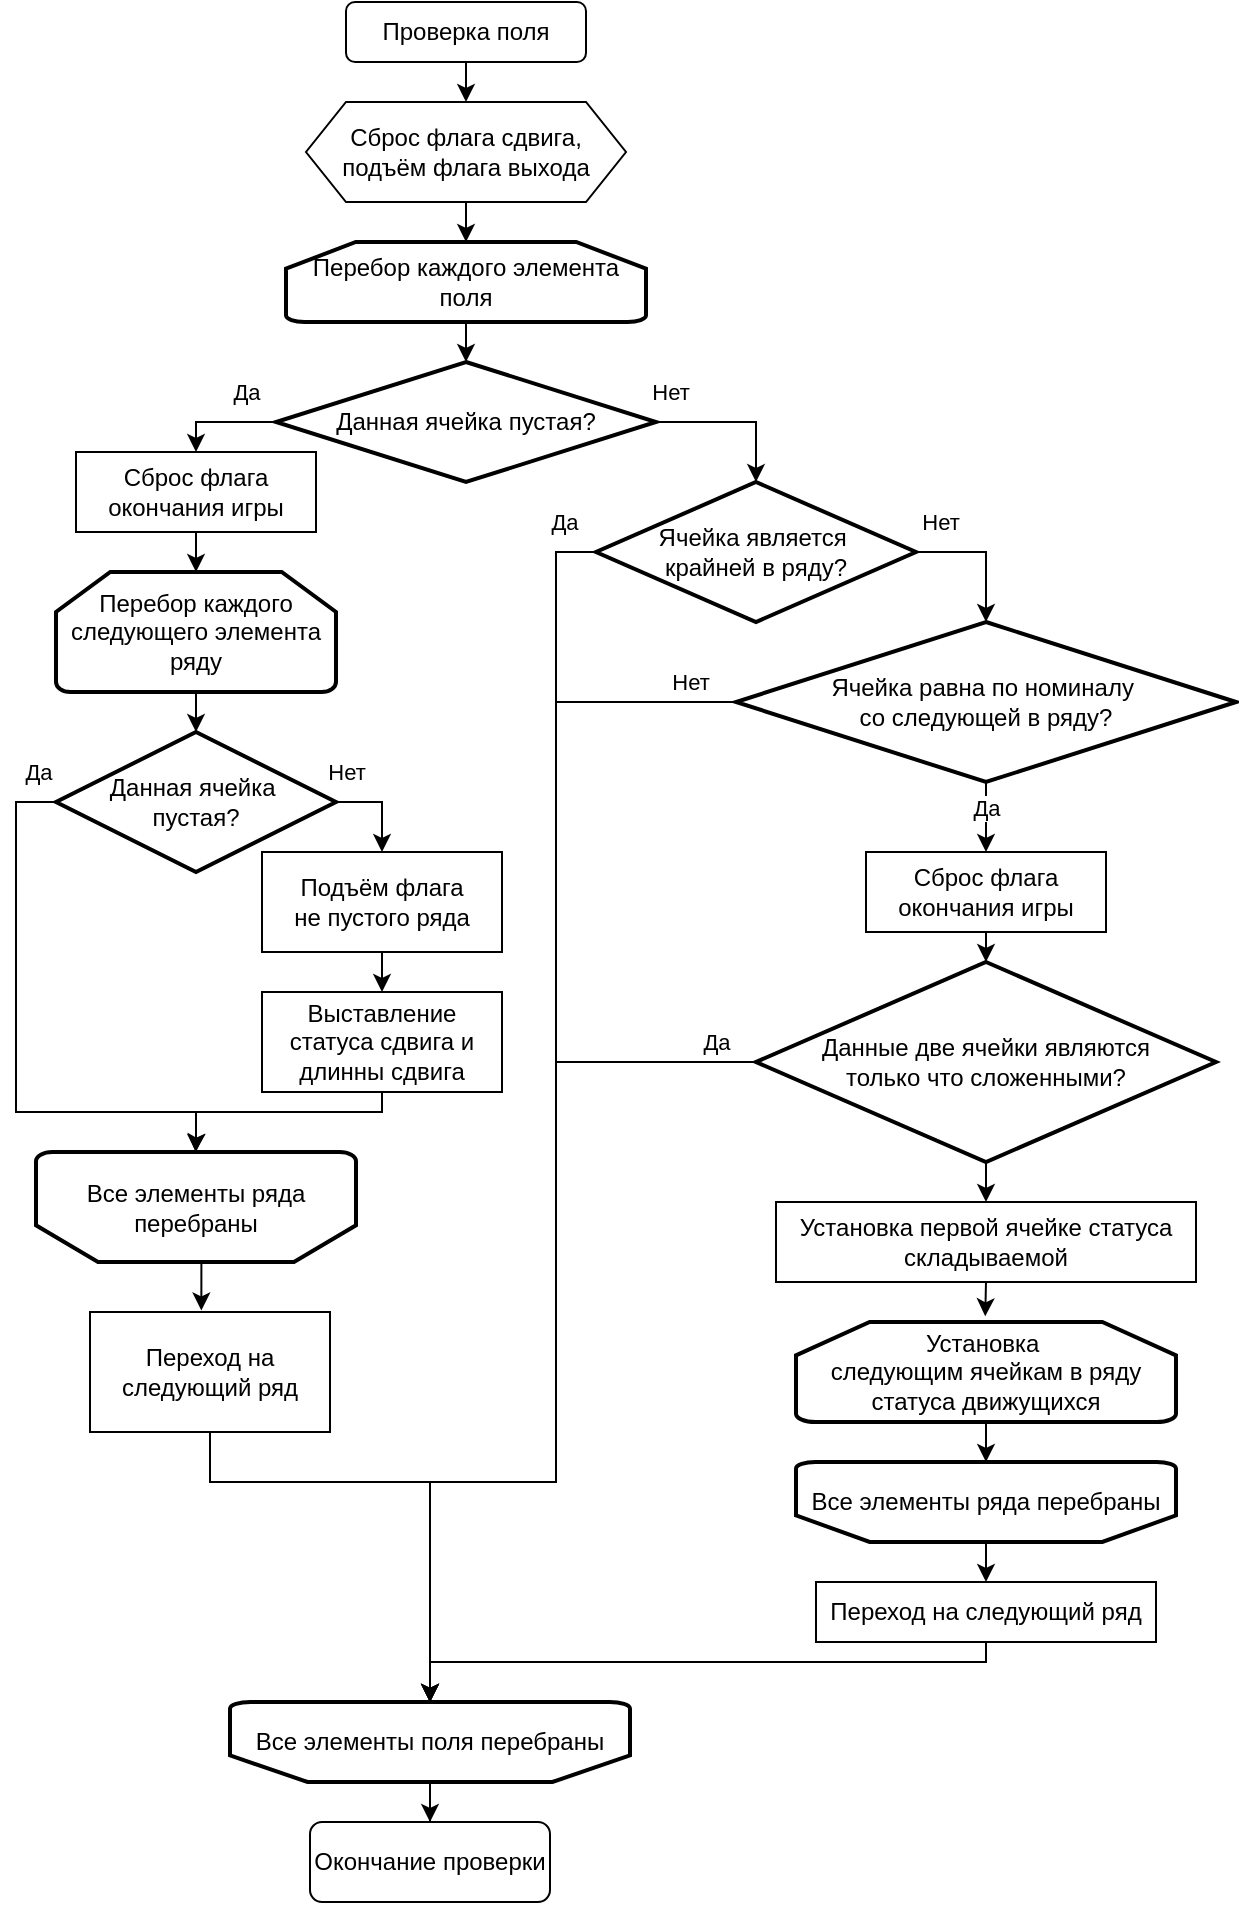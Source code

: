 <mxfile version="24.4.13" type="device">
  <diagram name="Page-1" id="kswKBEQnIuu8OZGL_W8U">
    <mxGraphModel dx="1247" dy="766" grid="1" gridSize="10" guides="1" tooltips="1" connect="1" arrows="1" fold="1" page="1" pageScale="1" pageWidth="827" pageHeight="1169" math="0" shadow="0">
      <root>
        <mxCell id="0" />
        <mxCell id="1" parent="0" />
        <mxCell id="zzUTuIw00_uJumNGZCgH-4" style="edgeStyle=orthogonalEdgeStyle;rounded=0;orthogonalLoop=1;jettySize=auto;html=1;exitX=0.5;exitY=1;exitDx=0;exitDy=0;entryX=0.5;entryY=0;entryDx=0;entryDy=0;" edge="1" parent="1" source="zzUTuIw00_uJumNGZCgH-1" target="zzUTuIw00_uJumNGZCgH-3">
          <mxGeometry relative="1" as="geometry" />
        </mxCell>
        <mxCell id="zzUTuIw00_uJumNGZCgH-1" value="Проверка поля" style="rounded=1;whiteSpace=wrap;html=1;" vertex="1" parent="1">
          <mxGeometry x="375" width="120" height="30" as="geometry" />
        </mxCell>
        <mxCell id="zzUTuIw00_uJumNGZCgH-2" value="Окончание проверки" style="rounded=1;whiteSpace=wrap;html=1;" vertex="1" parent="1">
          <mxGeometry x="357" y="910" width="120" height="40" as="geometry" />
        </mxCell>
        <mxCell id="zzUTuIw00_uJumNGZCgH-3" value="&lt;div&gt;Сброс флага сдвига,&lt;/div&gt;&lt;div&gt;подъём флага выхода&lt;br&gt;&lt;/div&gt;" style="shape=hexagon;perimeter=hexagonPerimeter2;whiteSpace=wrap;html=1;fixedSize=1;" vertex="1" parent="1">
          <mxGeometry x="355" y="50" width="160" height="50" as="geometry" />
        </mxCell>
        <mxCell id="zzUTuIw00_uJumNGZCgH-6" value="Перебор каждого элемента поля" style="strokeWidth=2;html=1;shape=mxgraph.flowchart.loop_limit;whiteSpace=wrap;" vertex="1" parent="1">
          <mxGeometry x="345" y="120" width="180" height="40" as="geometry" />
        </mxCell>
        <mxCell id="zzUTuIw00_uJumNGZCgH-59" style="edgeStyle=orthogonalEdgeStyle;rounded=0;orthogonalLoop=1;jettySize=auto;html=1;exitX=0.5;exitY=0;exitDx=0;exitDy=0;exitPerimeter=0;" edge="1" parent="1" source="zzUTuIw00_uJumNGZCgH-7" target="zzUTuIw00_uJumNGZCgH-2">
          <mxGeometry relative="1" as="geometry" />
        </mxCell>
        <mxCell id="zzUTuIw00_uJumNGZCgH-7" value="Все элементы поля перебраны" style="strokeWidth=2;html=1;shape=mxgraph.flowchart.loop_limit;whiteSpace=wrap;flipV=1;" vertex="1" parent="1">
          <mxGeometry x="317" y="850" width="200" height="40" as="geometry" />
        </mxCell>
        <mxCell id="zzUTuIw00_uJumNGZCgH-8" style="edgeStyle=orthogonalEdgeStyle;rounded=0;orthogonalLoop=1;jettySize=auto;html=1;exitX=0.5;exitY=1;exitDx=0;exitDy=0;entryX=0.5;entryY=0;entryDx=0;entryDy=0;entryPerimeter=0;" edge="1" parent="1" source="zzUTuIw00_uJumNGZCgH-3" target="zzUTuIw00_uJumNGZCgH-6">
          <mxGeometry relative="1" as="geometry">
            <Array as="points">
              <mxPoint x="435" y="110" />
              <mxPoint x="435" y="110" />
            </Array>
          </mxGeometry>
        </mxCell>
        <mxCell id="zzUTuIw00_uJumNGZCgH-12" style="edgeStyle=orthogonalEdgeStyle;rounded=0;orthogonalLoop=1;jettySize=auto;html=1;exitX=0;exitY=0.5;exitDx=0;exitDy=0;exitPerimeter=0;entryX=0.5;entryY=0;entryDx=0;entryDy=0;" edge="1" parent="1" source="zzUTuIw00_uJumNGZCgH-9" target="zzUTuIw00_uJumNGZCgH-11">
          <mxGeometry relative="1" as="geometry">
            <mxPoint x="340" y="205" as="sourcePoint" />
            <Array as="points">
              <mxPoint x="300" y="210" />
            </Array>
          </mxGeometry>
        </mxCell>
        <mxCell id="zzUTuIw00_uJumNGZCgH-13" value="Да" style="edgeLabel;html=1;align=center;verticalAlign=middle;resizable=0;points=[];" vertex="1" connectable="0" parent="zzUTuIw00_uJumNGZCgH-12">
          <mxGeometry x="-0.459" y="-1" relative="1" as="geometry">
            <mxPoint y="-14" as="offset" />
          </mxGeometry>
        </mxCell>
        <mxCell id="zzUTuIw00_uJumNGZCgH-9" value="Данная ячейка пустая?" style="strokeWidth=2;html=1;shape=mxgraph.flowchart.decision;whiteSpace=wrap;" vertex="1" parent="1">
          <mxGeometry x="340" y="180" width="190" height="60" as="geometry" />
        </mxCell>
        <mxCell id="zzUTuIw00_uJumNGZCgH-10" style="edgeStyle=orthogonalEdgeStyle;rounded=0;orthogonalLoop=1;jettySize=auto;html=1;exitX=0.5;exitY=1;exitDx=0;exitDy=0;exitPerimeter=0;entryX=0.5;entryY=0;entryDx=0;entryDy=0;entryPerimeter=0;" edge="1" parent="1" source="zzUTuIw00_uJumNGZCgH-6" target="zzUTuIw00_uJumNGZCgH-9">
          <mxGeometry relative="1" as="geometry" />
        </mxCell>
        <mxCell id="zzUTuIw00_uJumNGZCgH-11" value="Сброс флага окончания игры" style="rounded=0;whiteSpace=wrap;html=1;" vertex="1" parent="1">
          <mxGeometry x="240" y="225" width="120" height="40" as="geometry" />
        </mxCell>
        <mxCell id="zzUTuIw00_uJumNGZCgH-14" value="Перебор каждого следующего элемента ряду" style="strokeWidth=2;html=1;shape=mxgraph.flowchart.loop_limit;whiteSpace=wrap;" vertex="1" parent="1">
          <mxGeometry x="230" y="285" width="140" height="60" as="geometry" />
        </mxCell>
        <mxCell id="zzUTuIw00_uJumNGZCgH-15" value="Все элементы ряда перебраны" style="strokeWidth=2;html=1;shape=mxgraph.flowchart.loop_limit;whiteSpace=wrap;flipV=1;" vertex="1" parent="1">
          <mxGeometry x="220" y="575" width="160" height="55" as="geometry" />
        </mxCell>
        <mxCell id="zzUTuIw00_uJumNGZCgH-18" style="edgeStyle=orthogonalEdgeStyle;rounded=0;orthogonalLoop=1;jettySize=auto;html=1;exitX=0;exitY=0.5;exitDx=0;exitDy=0;exitPerimeter=0;entryX=0.5;entryY=1;entryDx=0;entryDy=0;entryPerimeter=0;" edge="1" parent="1" source="zzUTuIw00_uJumNGZCgH-16" target="zzUTuIw00_uJumNGZCgH-15">
          <mxGeometry relative="1" as="geometry">
            <mxPoint x="290" y="565" as="targetPoint" />
            <Array as="points">
              <mxPoint x="210" y="400" />
              <mxPoint x="210" y="555" />
              <mxPoint x="300" y="555" />
            </Array>
          </mxGeometry>
        </mxCell>
        <mxCell id="zzUTuIw00_uJumNGZCgH-19" value="Да" style="edgeLabel;html=1;align=center;verticalAlign=middle;resizable=0;points=[];" vertex="1" connectable="0" parent="zzUTuIw00_uJumNGZCgH-18">
          <mxGeometry x="-0.934" relative="1" as="geometry">
            <mxPoint y="-15" as="offset" />
          </mxGeometry>
        </mxCell>
        <mxCell id="zzUTuIw00_uJumNGZCgH-21" style="edgeStyle=orthogonalEdgeStyle;rounded=0;orthogonalLoop=1;jettySize=auto;html=1;exitX=1;exitY=0.5;exitDx=0;exitDy=0;exitPerimeter=0;entryX=0.5;entryY=0;entryDx=0;entryDy=0;" edge="1" parent="1" source="zzUTuIw00_uJumNGZCgH-16" target="zzUTuIw00_uJumNGZCgH-20">
          <mxGeometry relative="1" as="geometry" />
        </mxCell>
        <mxCell id="zzUTuIw00_uJumNGZCgH-22" value="Нет" style="edgeLabel;html=1;align=center;verticalAlign=middle;resizable=0;points=[];" vertex="1" connectable="0" parent="zzUTuIw00_uJumNGZCgH-21">
          <mxGeometry x="-0.66" y="2" relative="1" as="geometry">
            <mxPoint x="-3" y="-13" as="offset" />
          </mxGeometry>
        </mxCell>
        <mxCell id="zzUTuIw00_uJumNGZCgH-16" value="&lt;div&gt;Данная ячейка&amp;nbsp;&lt;/div&gt;&lt;div&gt;пустая?&lt;/div&gt;" style="strokeWidth=2;html=1;shape=mxgraph.flowchart.decision;whiteSpace=wrap;" vertex="1" parent="1">
          <mxGeometry x="230" y="365" width="140" height="70" as="geometry" />
        </mxCell>
        <mxCell id="zzUTuIw00_uJumNGZCgH-17" style="edgeStyle=orthogonalEdgeStyle;rounded=0;orthogonalLoop=1;jettySize=auto;html=1;exitX=0.5;exitY=1;exitDx=0;exitDy=0;exitPerimeter=0;entryX=0.5;entryY=0;entryDx=0;entryDy=0;entryPerimeter=0;" edge="1" parent="1" source="zzUTuIw00_uJumNGZCgH-14" target="zzUTuIw00_uJumNGZCgH-16">
          <mxGeometry relative="1" as="geometry" />
        </mxCell>
        <mxCell id="zzUTuIw00_uJumNGZCgH-29" style="edgeStyle=orthogonalEdgeStyle;rounded=0;orthogonalLoop=1;jettySize=auto;html=1;exitX=0.5;exitY=1;exitDx=0;exitDy=0;entryX=0.5;entryY=0;entryDx=0;entryDy=0;" edge="1" parent="1" source="zzUTuIw00_uJumNGZCgH-20" target="zzUTuIw00_uJumNGZCgH-27">
          <mxGeometry relative="1" as="geometry" />
        </mxCell>
        <mxCell id="zzUTuIw00_uJumNGZCgH-20" value="&lt;div&gt;Подъём флага&lt;/div&gt;&lt;div&gt;не пустого ряда&lt;br&gt;&lt;/div&gt;" style="rounded=0;whiteSpace=wrap;html=1;" vertex="1" parent="1">
          <mxGeometry x="333" y="425" width="120" height="50" as="geometry" />
        </mxCell>
        <mxCell id="zzUTuIw00_uJumNGZCgH-23" value="&lt;div&gt;Переход на следующий ряд&lt;br&gt;&lt;/div&gt;" style="rounded=0;whiteSpace=wrap;html=1;" vertex="1" parent="1">
          <mxGeometry x="247" y="655" width="120" height="60" as="geometry" />
        </mxCell>
        <mxCell id="zzUTuIw00_uJumNGZCgH-24" style="edgeStyle=orthogonalEdgeStyle;rounded=0;orthogonalLoop=1;jettySize=auto;html=1;exitX=0.5;exitY=0;exitDx=0;exitDy=0;exitPerimeter=0;entryX=0.464;entryY=-0.013;entryDx=0;entryDy=0;entryPerimeter=0;" edge="1" parent="1" source="zzUTuIw00_uJumNGZCgH-15" target="zzUTuIw00_uJumNGZCgH-23">
          <mxGeometry relative="1" as="geometry" />
        </mxCell>
        <mxCell id="zzUTuIw00_uJumNGZCgH-25" style="edgeStyle=orthogonalEdgeStyle;rounded=0;orthogonalLoop=1;jettySize=auto;html=1;exitX=0.5;exitY=1;exitDx=0;exitDy=0;entryX=0.5;entryY=1;entryDx=0;entryDy=0;entryPerimeter=0;" edge="1" parent="1" source="zzUTuIw00_uJumNGZCgH-23" target="zzUTuIw00_uJumNGZCgH-7">
          <mxGeometry relative="1" as="geometry">
            <mxPoint x="420" y="761" as="targetPoint" />
            <Array as="points">
              <mxPoint x="307" y="740" />
              <mxPoint x="417" y="740" />
            </Array>
          </mxGeometry>
        </mxCell>
        <mxCell id="zzUTuIw00_uJumNGZCgH-26" style="edgeStyle=orthogonalEdgeStyle;rounded=0;orthogonalLoop=1;jettySize=auto;html=1;exitX=0.5;exitY=1;exitDx=0;exitDy=0;entryX=0.5;entryY=0;entryDx=0;entryDy=0;entryPerimeter=0;" edge="1" parent="1" source="zzUTuIw00_uJumNGZCgH-11" target="zzUTuIw00_uJumNGZCgH-14">
          <mxGeometry relative="1" as="geometry" />
        </mxCell>
        <mxCell id="zzUTuIw00_uJumNGZCgH-28" style="edgeStyle=orthogonalEdgeStyle;rounded=0;orthogonalLoop=1;jettySize=auto;html=1;exitX=0.5;exitY=1;exitDx=0;exitDy=0;entryX=0.498;entryY=1.004;entryDx=0;entryDy=0;entryPerimeter=0;" edge="1" parent="1" source="zzUTuIw00_uJumNGZCgH-27" target="zzUTuIw00_uJumNGZCgH-15">
          <mxGeometry relative="1" as="geometry">
            <mxPoint x="300" y="575" as="targetPoint" />
            <Array as="points">
              <mxPoint x="393" y="555" />
              <mxPoint x="300" y="555" />
              <mxPoint x="300" y="570" />
              <mxPoint x="300" y="570" />
            </Array>
          </mxGeometry>
        </mxCell>
        <mxCell id="zzUTuIw00_uJumNGZCgH-27" value="Выставление статуса сдвига и длинны сдвига" style="rounded=0;whiteSpace=wrap;html=1;" vertex="1" parent="1">
          <mxGeometry x="333" y="495" width="120" height="50" as="geometry" />
        </mxCell>
        <mxCell id="zzUTuIw00_uJumNGZCgH-37" style="edgeStyle=orthogonalEdgeStyle;rounded=0;orthogonalLoop=1;jettySize=auto;html=1;exitX=1;exitY=0.5;exitDx=0;exitDy=0;exitPerimeter=0;" edge="1" parent="1" source="zzUTuIw00_uJumNGZCgH-30" target="zzUTuIw00_uJumNGZCgH-36">
          <mxGeometry relative="1" as="geometry" />
        </mxCell>
        <mxCell id="zzUTuIw00_uJumNGZCgH-38" value="Нет" style="edgeLabel;html=1;align=center;verticalAlign=middle;resizable=0;points=[];" vertex="1" connectable="0" parent="zzUTuIw00_uJumNGZCgH-37">
          <mxGeometry x="-0.669" y="-2" relative="1" as="geometry">
            <mxPoint y="-17" as="offset" />
          </mxGeometry>
        </mxCell>
        <mxCell id="zzUTuIw00_uJumNGZCgH-30" value="&lt;div&gt;Ячейка является&amp;nbsp;&lt;/div&gt;&lt;div&gt;крайней в ряду?&lt;/div&gt;" style="strokeWidth=2;html=1;shape=mxgraph.flowchart.decision;whiteSpace=wrap;" vertex="1" parent="1">
          <mxGeometry x="500" y="240" width="160" height="70" as="geometry" />
        </mxCell>
        <mxCell id="zzUTuIw00_uJumNGZCgH-32" style="edgeStyle=orthogonalEdgeStyle;rounded=0;orthogonalLoop=1;jettySize=auto;html=1;exitX=1;exitY=0.5;exitDx=0;exitDy=0;exitPerimeter=0;entryX=0.5;entryY=0;entryDx=0;entryDy=0;entryPerimeter=0;" edge="1" parent="1" source="zzUTuIw00_uJumNGZCgH-9" target="zzUTuIw00_uJumNGZCgH-30">
          <mxGeometry relative="1" as="geometry" />
        </mxCell>
        <mxCell id="zzUTuIw00_uJumNGZCgH-33" value="Нет" style="edgeLabel;html=1;align=center;verticalAlign=middle;resizable=0;points=[];" vertex="1" connectable="0" parent="zzUTuIw00_uJumNGZCgH-32">
          <mxGeometry x="-0.586" y="-3" relative="1" as="geometry">
            <mxPoint x="-10" y="-18" as="offset" />
          </mxGeometry>
        </mxCell>
        <mxCell id="zzUTuIw00_uJumNGZCgH-34" style="edgeStyle=orthogonalEdgeStyle;rounded=0;orthogonalLoop=1;jettySize=auto;html=1;exitX=0;exitY=0.5;exitDx=0;exitDy=0;exitPerimeter=0;entryX=0.5;entryY=1;entryDx=0;entryDy=0;entryPerimeter=0;" edge="1" parent="1" source="zzUTuIw00_uJumNGZCgH-30" target="zzUTuIw00_uJumNGZCgH-7">
          <mxGeometry relative="1" as="geometry">
            <mxPoint x="420" y="940" as="targetPoint" />
            <Array as="points">
              <mxPoint x="480" y="275" />
              <mxPoint x="480" y="740" />
              <mxPoint x="417" y="740" />
            </Array>
          </mxGeometry>
        </mxCell>
        <mxCell id="zzUTuIw00_uJumNGZCgH-35" value="Да" style="edgeLabel;html=1;align=center;verticalAlign=middle;resizable=0;points=[];" vertex="1" connectable="0" parent="zzUTuIw00_uJumNGZCgH-34">
          <mxGeometry x="-0.946" y="1" relative="1" as="geometry">
            <mxPoint x="2" y="-16" as="offset" />
          </mxGeometry>
        </mxCell>
        <mxCell id="zzUTuIw00_uJumNGZCgH-39" style="edgeStyle=orthogonalEdgeStyle;rounded=0;orthogonalLoop=1;jettySize=auto;html=1;exitX=0;exitY=0.5;exitDx=0;exitDy=0;exitPerimeter=0;entryX=0.5;entryY=1;entryDx=0;entryDy=0;entryPerimeter=0;" edge="1" parent="1" source="zzUTuIw00_uJumNGZCgH-36" target="zzUTuIw00_uJumNGZCgH-7">
          <mxGeometry relative="1" as="geometry">
            <mxPoint x="420" y="760" as="targetPoint" />
            <Array as="points">
              <mxPoint x="480" y="350" />
              <mxPoint x="480" y="740" />
              <mxPoint x="417" y="740" />
            </Array>
          </mxGeometry>
        </mxCell>
        <mxCell id="zzUTuIw00_uJumNGZCgH-40" value="Нет" style="edgeLabel;html=1;align=center;verticalAlign=middle;resizable=0;points=[];" vertex="1" connectable="0" parent="zzUTuIw00_uJumNGZCgH-39">
          <mxGeometry x="-0.929" y="-1" relative="1" as="geometry">
            <mxPoint y="-9" as="offset" />
          </mxGeometry>
        </mxCell>
        <mxCell id="zzUTuIw00_uJumNGZCgH-42" style="edgeStyle=orthogonalEdgeStyle;rounded=0;orthogonalLoop=1;jettySize=auto;html=1;exitX=0.5;exitY=1;exitDx=0;exitDy=0;exitPerimeter=0;entryX=0.5;entryY=0;entryDx=0;entryDy=0;" edge="1" parent="1" source="zzUTuIw00_uJumNGZCgH-36" target="zzUTuIw00_uJumNGZCgH-41">
          <mxGeometry relative="1" as="geometry" />
        </mxCell>
        <mxCell id="zzUTuIw00_uJumNGZCgH-43" value="Да" style="edgeLabel;html=1;align=center;verticalAlign=middle;resizable=0;points=[];" vertex="1" connectable="0" parent="zzUTuIw00_uJumNGZCgH-42">
          <mxGeometry x="0.038" y="-2" relative="1" as="geometry">
            <mxPoint x="2" y="-5" as="offset" />
          </mxGeometry>
        </mxCell>
        <mxCell id="zzUTuIw00_uJumNGZCgH-36" value="&lt;div&gt;Ячейка равна по номиналу&amp;nbsp;&lt;/div&gt;&lt;div&gt;со следующей в ряду?&lt;/div&gt;" style="strokeWidth=2;html=1;shape=mxgraph.flowchart.decision;whiteSpace=wrap;" vertex="1" parent="1">
          <mxGeometry x="570" y="310" width="250" height="80" as="geometry" />
        </mxCell>
        <mxCell id="zzUTuIw00_uJumNGZCgH-41" value="Сброс флага окончания игры" style="rounded=0;whiteSpace=wrap;html=1;" vertex="1" parent="1">
          <mxGeometry x="635" y="425" width="120" height="40" as="geometry" />
        </mxCell>
        <mxCell id="zzUTuIw00_uJumNGZCgH-50" style="edgeStyle=orthogonalEdgeStyle;rounded=0;orthogonalLoop=1;jettySize=auto;html=1;exitX=0.5;exitY=1;exitDx=0;exitDy=0;exitPerimeter=0;entryX=0.5;entryY=0;entryDx=0;entryDy=0;" edge="1" parent="1" source="zzUTuIw00_uJumNGZCgH-44" target="zzUTuIw00_uJumNGZCgH-48">
          <mxGeometry relative="1" as="geometry" />
        </mxCell>
        <mxCell id="zzUTuIw00_uJumNGZCgH-44" value="&lt;div&gt;Данные две ячейки являются&lt;/div&gt;&lt;div&gt;только что сложенными?&lt;br&gt;&lt;/div&gt;" style="strokeWidth=2;html=1;shape=mxgraph.flowchart.decision;whiteSpace=wrap;" vertex="1" parent="1">
          <mxGeometry x="580" y="480" width="230" height="100" as="geometry" />
        </mxCell>
        <mxCell id="zzUTuIw00_uJumNGZCgH-45" style="edgeStyle=orthogonalEdgeStyle;rounded=0;orthogonalLoop=1;jettySize=auto;html=1;exitX=0.5;exitY=1;exitDx=0;exitDy=0;entryX=0.5;entryY=0;entryDx=0;entryDy=0;entryPerimeter=0;" edge="1" parent="1" source="zzUTuIw00_uJumNGZCgH-41" target="zzUTuIw00_uJumNGZCgH-44">
          <mxGeometry relative="1" as="geometry" />
        </mxCell>
        <mxCell id="zzUTuIw00_uJumNGZCgH-46" style="edgeStyle=orthogonalEdgeStyle;rounded=0;orthogonalLoop=1;jettySize=auto;html=1;exitX=0;exitY=0.5;exitDx=0;exitDy=0;exitPerimeter=0;entryX=0.5;entryY=1;entryDx=0;entryDy=0;entryPerimeter=0;" edge="1" parent="1" source="zzUTuIw00_uJumNGZCgH-44" target="zzUTuIw00_uJumNGZCgH-7">
          <mxGeometry relative="1" as="geometry">
            <mxPoint x="420" y="940" as="targetPoint" />
            <Array as="points">
              <mxPoint x="480" y="530" />
              <mxPoint x="480" y="740" />
              <mxPoint x="417" y="740" />
              <mxPoint x="417" y="850" />
            </Array>
          </mxGeometry>
        </mxCell>
        <mxCell id="zzUTuIw00_uJumNGZCgH-47" value="Да" style="edgeLabel;html=1;align=center;verticalAlign=middle;resizable=0;points=[];" vertex="1" connectable="0" parent="zzUTuIw00_uJumNGZCgH-46">
          <mxGeometry x="-0.917" relative="1" as="geometry">
            <mxPoint y="-10" as="offset" />
          </mxGeometry>
        </mxCell>
        <mxCell id="zzUTuIw00_uJumNGZCgH-48" value="Установка первой ячейке статуса складываемой" style="rounded=0;whiteSpace=wrap;html=1;" vertex="1" parent="1">
          <mxGeometry x="590" y="600" width="210" height="40" as="geometry" />
        </mxCell>
        <mxCell id="zzUTuIw00_uJumNGZCgH-51" value="&lt;div&gt;Установка&amp;nbsp;&lt;/div&gt;&lt;div&gt;следующим ячейкам в ряду статуса движущихся&lt;/div&gt;" style="strokeWidth=2;html=1;shape=mxgraph.flowchart.loop_limit;whiteSpace=wrap;" vertex="1" parent="1">
          <mxGeometry x="600" y="660" width="190" height="50" as="geometry" />
        </mxCell>
        <mxCell id="zzUTuIw00_uJumNGZCgH-56" style="edgeStyle=orthogonalEdgeStyle;rounded=0;orthogonalLoop=1;jettySize=auto;html=1;exitX=0.5;exitY=0;exitDx=0;exitDy=0;exitPerimeter=0;entryX=0.5;entryY=0;entryDx=0;entryDy=0;" edge="1" parent="1" source="zzUTuIw00_uJumNGZCgH-52" target="zzUTuIw00_uJumNGZCgH-54">
          <mxGeometry relative="1" as="geometry" />
        </mxCell>
        <mxCell id="zzUTuIw00_uJumNGZCgH-52" value="Все элементы ряда перебраны" style="strokeWidth=2;html=1;shape=mxgraph.flowchart.loop_limit;whiteSpace=wrap;flipV=1;" vertex="1" parent="1">
          <mxGeometry x="600" y="730" width="190" height="40" as="geometry" />
        </mxCell>
        <mxCell id="zzUTuIw00_uJumNGZCgH-54" value="&lt;div&gt;Переход на следующий ряд&lt;br&gt;&lt;/div&gt;" style="rounded=0;whiteSpace=wrap;html=1;" vertex="1" parent="1">
          <mxGeometry x="610" y="790" width="170" height="30" as="geometry" />
        </mxCell>
        <mxCell id="zzUTuIw00_uJumNGZCgH-55" style="edgeStyle=orthogonalEdgeStyle;rounded=0;orthogonalLoop=1;jettySize=auto;html=1;exitX=0.5;exitY=1;exitDx=0;exitDy=0;entryX=0.5;entryY=1;entryDx=0;entryDy=0;entryPerimeter=0;" edge="1" parent="1" source="zzUTuIw00_uJumNGZCgH-54" target="zzUTuIw00_uJumNGZCgH-7">
          <mxGeometry relative="1" as="geometry">
            <Array as="points">
              <mxPoint x="695" y="830" />
              <mxPoint x="417" y="830" />
            </Array>
          </mxGeometry>
        </mxCell>
        <mxCell id="zzUTuIw00_uJumNGZCgH-57" style="edgeStyle=orthogonalEdgeStyle;rounded=0;orthogonalLoop=1;jettySize=auto;html=1;exitX=0.5;exitY=1;exitDx=0;exitDy=0;exitPerimeter=0;entryX=0.5;entryY=1;entryDx=0;entryDy=0;entryPerimeter=0;" edge="1" parent="1" source="zzUTuIw00_uJumNGZCgH-51" target="zzUTuIw00_uJumNGZCgH-52">
          <mxGeometry relative="1" as="geometry" />
        </mxCell>
        <mxCell id="zzUTuIw00_uJumNGZCgH-58" style="edgeStyle=orthogonalEdgeStyle;rounded=0;orthogonalLoop=1;jettySize=auto;html=1;exitX=0.5;exitY=1;exitDx=0;exitDy=0;entryX=0.498;entryY=-0.057;entryDx=0;entryDy=0;entryPerimeter=0;" edge="1" parent="1" source="zzUTuIw00_uJumNGZCgH-48" target="zzUTuIw00_uJumNGZCgH-51">
          <mxGeometry relative="1" as="geometry" />
        </mxCell>
      </root>
    </mxGraphModel>
  </diagram>
</mxfile>
